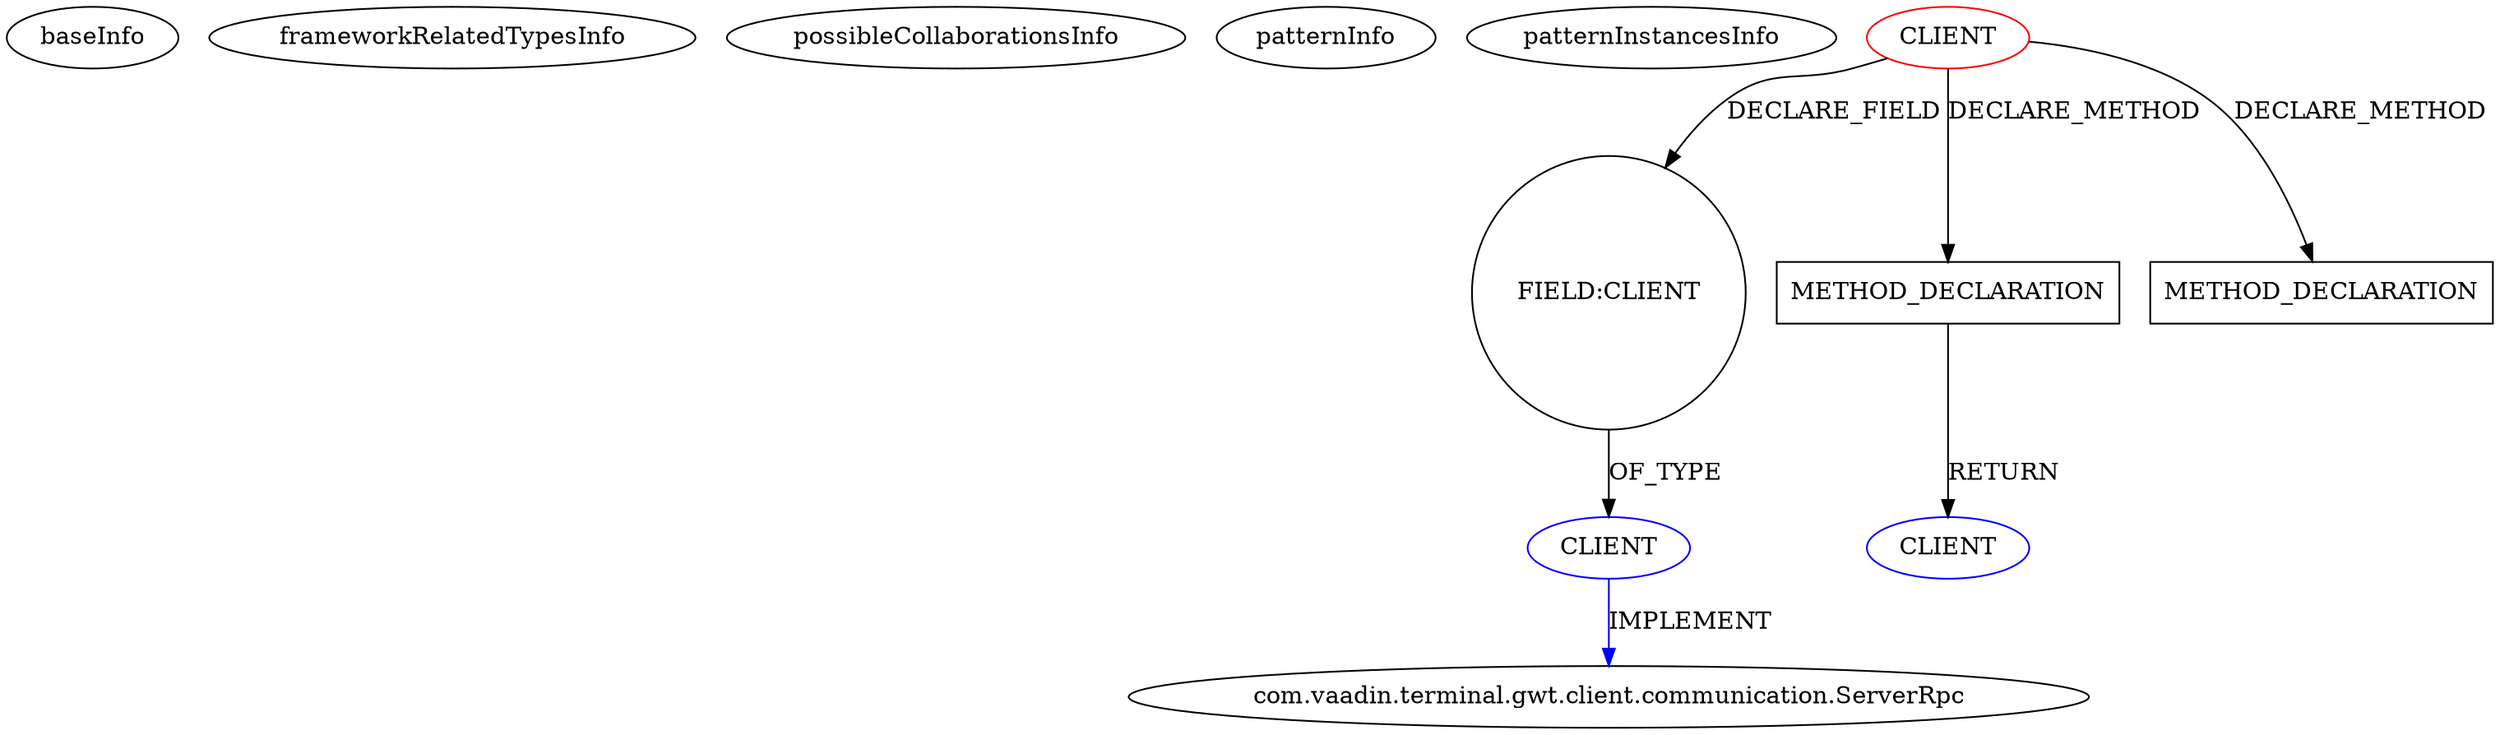digraph {
baseInfo[graphId=1673,category="pattern",isAnonymous=false,possibleRelation=false]
frameworkRelatedTypesInfo[]
possibleCollaborationsInfo[]
patternInfo[frequency=2.0,patternRootClient=0]
patternInstancesInfo[0="Peppe-Depot~/Peppe-Depot/Depot-master/src/com/jensjansson/depot/Depot.java~Depot~378",1="Peppe-Depot~/Peppe-Depot/Depot-master/src/com/jensjansson/depot/client/ui/DepotConnector.java~DepotConnector~382"]
10[label="com.vaadin.terminal.gwt.client.communication.ServerRpc",vertexType="FRAMEWORK_INTERFACE_TYPE",isFrameworkType=false]
9[label="CLIENT",vertexType="REFERENCE_CLIENT_CLASS_DECLARATION",isFrameworkType=false,color=blue]
8[label="FIELD:CLIENT",vertexType="FIELD_DECLARATION",isFrameworkType=false,shape=circle]
0[label="CLIENT",vertexType="ROOT_CLIENT_CLASS_DECLARATION",isFrameworkType=false,color=red]
21[label="METHOD_DECLARATION",vertexType="CLIENT_METHOD_DECLARATION",isFrameworkType=false,shape=box]
27[label="METHOD_DECLARATION",vertexType="CLIENT_METHOD_DECLARATION",isFrameworkType=false,shape=box]
13[label="CLIENT",vertexType="REFERENCE_CLIENT_CLASS_DECLARATION",isFrameworkType=false,color=blue]
0->27[label="DECLARE_METHOD"]
0->21[label="DECLARE_METHOD"]
0->8[label="DECLARE_FIELD"]
8->9[label="OF_TYPE"]
21->13[label="RETURN"]
9->10[label="IMPLEMENT",color=blue]
}
